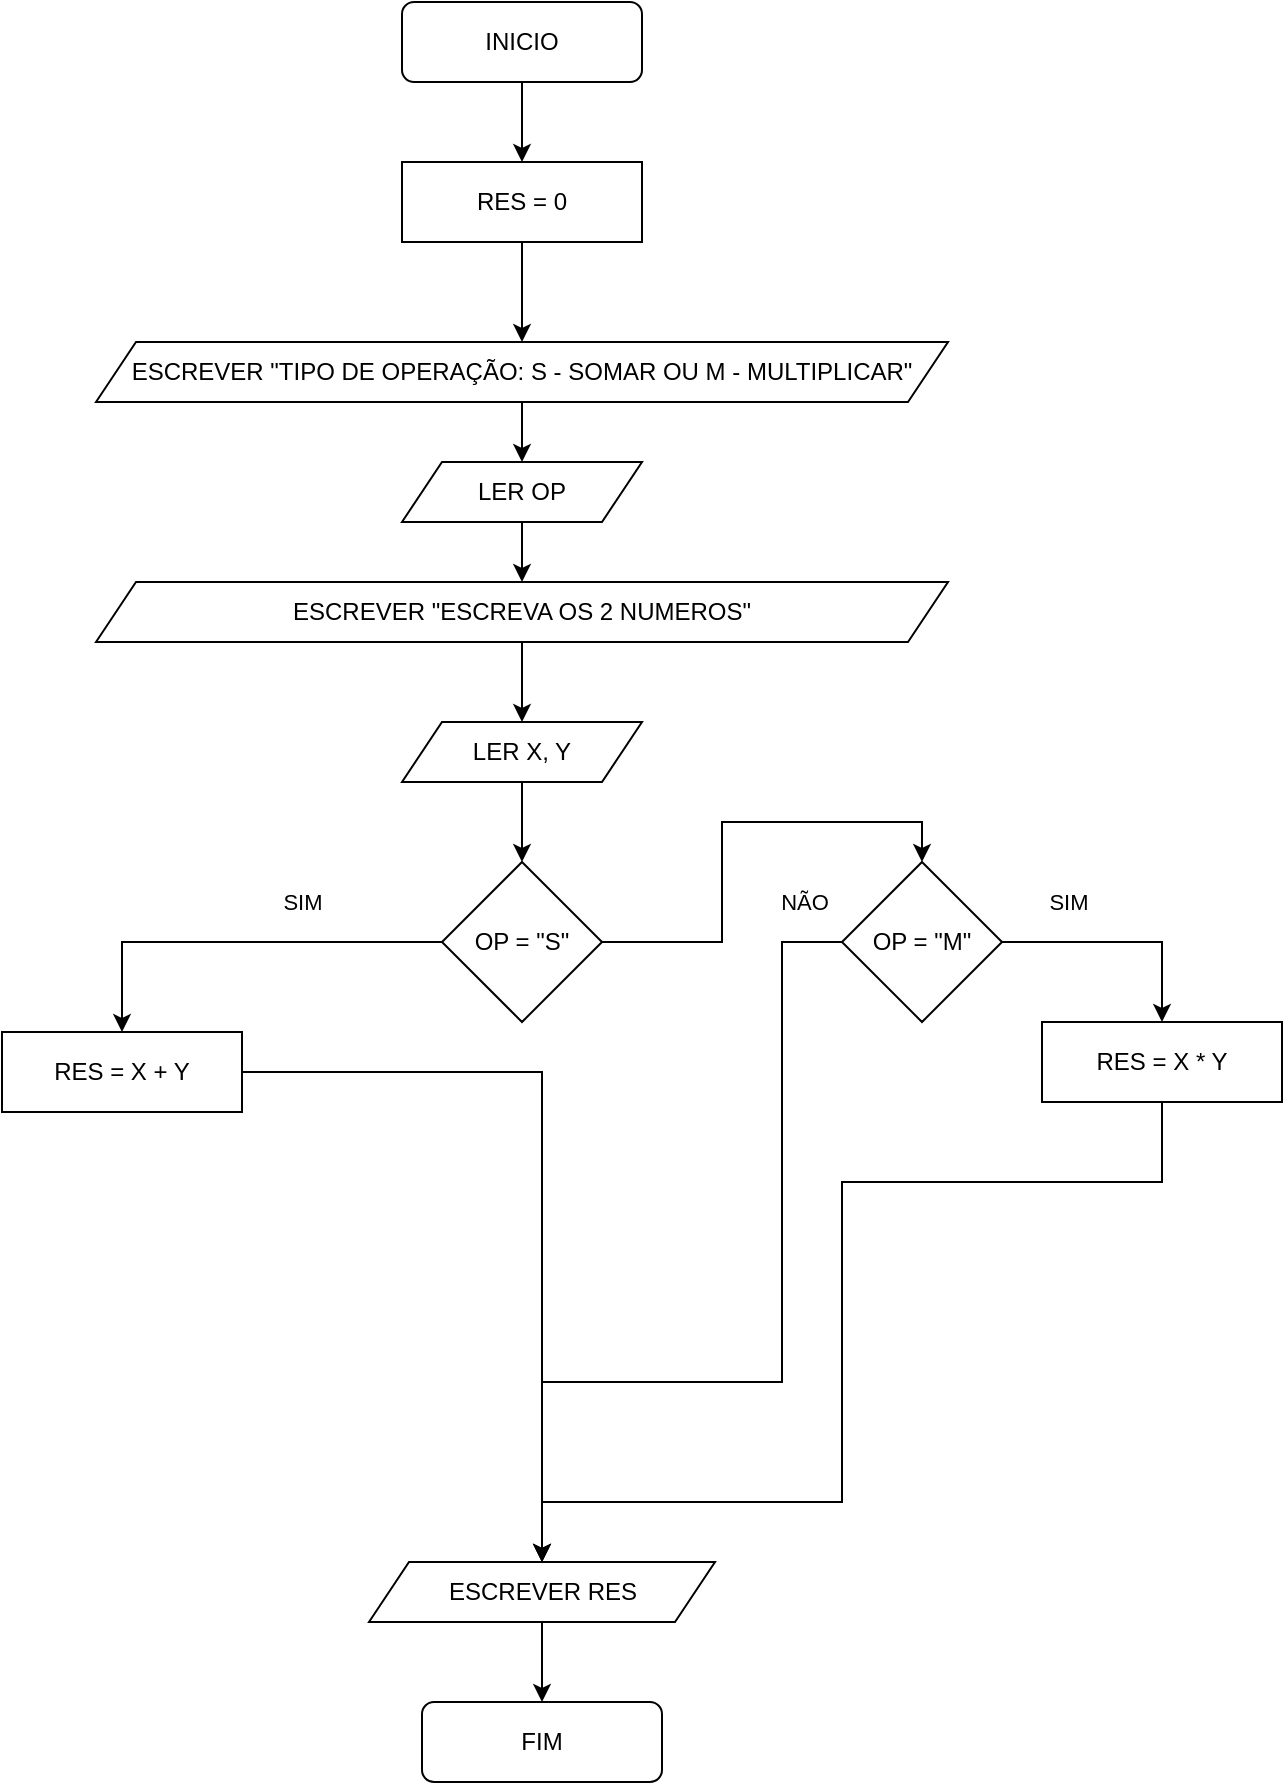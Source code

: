<mxfile version="22.0.4" type="github">
  <diagram name="Página-1" id="HD9Q4xotzghDm-tNMMPJ">
    <mxGraphModel dx="1420" dy="776" grid="1" gridSize="10" guides="1" tooltips="1" connect="1" arrows="1" fold="1" page="1" pageScale="1" pageWidth="827" pageHeight="1169" math="0" shadow="0">
      <root>
        <mxCell id="0" />
        <mxCell id="1" parent="0" />
        <mxCell id="HDJmTFVf4dIkVrv0QTnX-12" style="edgeStyle=orthogonalEdgeStyle;rounded=0;orthogonalLoop=1;jettySize=auto;html=1;entryX=0.5;entryY=0;entryDx=0;entryDy=0;" edge="1" parent="1" source="HDJmTFVf4dIkVrv0QTnX-1" target="HDJmTFVf4dIkVrv0QTnX-5">
          <mxGeometry relative="1" as="geometry" />
        </mxCell>
        <mxCell id="HDJmTFVf4dIkVrv0QTnX-1" value="INICIO" style="rounded=1;whiteSpace=wrap;html=1;" vertex="1" parent="1">
          <mxGeometry x="370" y="50" width="120" height="40" as="geometry" />
        </mxCell>
        <mxCell id="HDJmTFVf4dIkVrv0QTnX-2" value="FIM" style="rounded=1;whiteSpace=wrap;html=1;" vertex="1" parent="1">
          <mxGeometry x="380" y="900" width="120" height="40" as="geometry" />
        </mxCell>
        <mxCell id="HDJmTFVf4dIkVrv0QTnX-13" style="edgeStyle=orthogonalEdgeStyle;rounded=0;orthogonalLoop=1;jettySize=auto;html=1;entryX=0.5;entryY=0;entryDx=0;entryDy=0;" edge="1" parent="1" source="HDJmTFVf4dIkVrv0QTnX-5" target="HDJmTFVf4dIkVrv0QTnX-8">
          <mxGeometry relative="1" as="geometry" />
        </mxCell>
        <mxCell id="HDJmTFVf4dIkVrv0QTnX-5" value="RES = 0" style="rounded=0;whiteSpace=wrap;html=1;" vertex="1" parent="1">
          <mxGeometry x="370" y="130" width="120" height="40" as="geometry" />
        </mxCell>
        <mxCell id="HDJmTFVf4dIkVrv0QTnX-14" style="edgeStyle=orthogonalEdgeStyle;rounded=0;orthogonalLoop=1;jettySize=auto;html=1;entryX=0.5;entryY=0;entryDx=0;entryDy=0;" edge="1" parent="1" source="HDJmTFVf4dIkVrv0QTnX-8" target="HDJmTFVf4dIkVrv0QTnX-9">
          <mxGeometry relative="1" as="geometry" />
        </mxCell>
        <mxCell id="HDJmTFVf4dIkVrv0QTnX-8" value="ESCREVER &quot;TIPO DE OPERAÇÃO: S - SOMAR OU M - MULTIPLICAR&quot;" style="shape=parallelogram;perimeter=parallelogramPerimeter;whiteSpace=wrap;html=1;fixedSize=1;" vertex="1" parent="1">
          <mxGeometry x="217" y="220" width="426" height="30" as="geometry" />
        </mxCell>
        <mxCell id="HDJmTFVf4dIkVrv0QTnX-15" style="edgeStyle=orthogonalEdgeStyle;rounded=0;orthogonalLoop=1;jettySize=auto;html=1;" edge="1" parent="1" source="HDJmTFVf4dIkVrv0QTnX-9" target="HDJmTFVf4dIkVrv0QTnX-11">
          <mxGeometry relative="1" as="geometry" />
        </mxCell>
        <mxCell id="HDJmTFVf4dIkVrv0QTnX-9" value="LER OP" style="shape=parallelogram;perimeter=parallelogramPerimeter;whiteSpace=wrap;html=1;fixedSize=1;" vertex="1" parent="1">
          <mxGeometry x="370" y="280" width="120" height="30" as="geometry" />
        </mxCell>
        <mxCell id="HDJmTFVf4dIkVrv0QTnX-22" style="edgeStyle=orthogonalEdgeStyle;rounded=0;orthogonalLoop=1;jettySize=auto;html=1;entryX=0.5;entryY=0;entryDx=0;entryDy=0;" edge="1" parent="1" source="HDJmTFVf4dIkVrv0QTnX-11" target="HDJmTFVf4dIkVrv0QTnX-21">
          <mxGeometry relative="1" as="geometry" />
        </mxCell>
        <mxCell id="HDJmTFVf4dIkVrv0QTnX-11" value="ESCREVER &quot;ESCREVA OS 2 NUMEROS&quot;" style="shape=parallelogram;perimeter=parallelogramPerimeter;whiteSpace=wrap;html=1;fixedSize=1;" vertex="1" parent="1">
          <mxGeometry x="217" y="340" width="426" height="30" as="geometry" />
        </mxCell>
        <mxCell id="HDJmTFVf4dIkVrv0QTnX-19" style="edgeStyle=orthogonalEdgeStyle;rounded=0;orthogonalLoop=1;jettySize=auto;html=1;exitX=0;exitY=0.5;exitDx=0;exitDy=0;entryX=0.5;entryY=0;entryDx=0;entryDy=0;" edge="1" parent="1" source="HDJmTFVf4dIkVrv0QTnX-16" target="HDJmTFVf4dIkVrv0QTnX-27">
          <mxGeometry relative="1" as="geometry">
            <mxPoint x="230" y="570" as="targetPoint" />
          </mxGeometry>
        </mxCell>
        <mxCell id="HDJmTFVf4dIkVrv0QTnX-36" value="SIM" style="edgeLabel;html=1;align=center;verticalAlign=middle;resizable=0;points=[];" vertex="1" connectable="0" parent="HDJmTFVf4dIkVrv0QTnX-19">
          <mxGeometry x="-0.337" y="-1" relative="1" as="geometry">
            <mxPoint x="-2" y="-19" as="offset" />
          </mxGeometry>
        </mxCell>
        <mxCell id="HDJmTFVf4dIkVrv0QTnX-74" style="edgeStyle=orthogonalEdgeStyle;rounded=0;orthogonalLoop=1;jettySize=auto;html=1;entryX=0.5;entryY=0;entryDx=0;entryDy=0;" edge="1" parent="1" source="HDJmTFVf4dIkVrv0QTnX-16" target="HDJmTFVf4dIkVrv0QTnX-53">
          <mxGeometry relative="1" as="geometry" />
        </mxCell>
        <mxCell id="HDJmTFVf4dIkVrv0QTnX-16" value="OP = &quot;S&quot;" style="rhombus;whiteSpace=wrap;html=1;" vertex="1" parent="1">
          <mxGeometry x="390" y="480" width="80" height="80" as="geometry" />
        </mxCell>
        <mxCell id="HDJmTFVf4dIkVrv0QTnX-23" style="edgeStyle=orthogonalEdgeStyle;rounded=0;orthogonalLoop=1;jettySize=auto;html=1;entryX=0.5;entryY=0;entryDx=0;entryDy=0;" edge="1" parent="1" source="HDJmTFVf4dIkVrv0QTnX-21" target="HDJmTFVf4dIkVrv0QTnX-16">
          <mxGeometry relative="1" as="geometry" />
        </mxCell>
        <mxCell id="HDJmTFVf4dIkVrv0QTnX-21" value="LER X, Y" style="shape=parallelogram;perimeter=parallelogramPerimeter;whiteSpace=wrap;html=1;fixedSize=1;" vertex="1" parent="1">
          <mxGeometry x="370" y="410" width="120" height="30" as="geometry" />
        </mxCell>
        <mxCell id="HDJmTFVf4dIkVrv0QTnX-64" style="edgeStyle=orthogonalEdgeStyle;rounded=0;orthogonalLoop=1;jettySize=auto;html=1;entryX=0.5;entryY=0;entryDx=0;entryDy=0;" edge="1" parent="1" source="HDJmTFVf4dIkVrv0QTnX-27" target="HDJmTFVf4dIkVrv0QTnX-31">
          <mxGeometry relative="1" as="geometry" />
        </mxCell>
        <mxCell id="HDJmTFVf4dIkVrv0QTnX-27" value="RES = X + Y" style="rounded=0;whiteSpace=wrap;html=1;" vertex="1" parent="1">
          <mxGeometry x="170" y="565" width="120" height="40" as="geometry" />
        </mxCell>
        <mxCell id="HDJmTFVf4dIkVrv0QTnX-35" style="edgeStyle=orthogonalEdgeStyle;rounded=0;orthogonalLoop=1;jettySize=auto;html=1;entryX=0.5;entryY=0;entryDx=0;entryDy=0;" edge="1" parent="1" source="HDJmTFVf4dIkVrv0QTnX-31" target="HDJmTFVf4dIkVrv0QTnX-2">
          <mxGeometry relative="1" as="geometry" />
        </mxCell>
        <mxCell id="HDJmTFVf4dIkVrv0QTnX-31" value="ESCREVER RES" style="shape=parallelogram;perimeter=parallelogramPerimeter;whiteSpace=wrap;html=1;fixedSize=1;" vertex="1" parent="1">
          <mxGeometry x="353.5" y="830" width="173" height="30" as="geometry" />
        </mxCell>
        <mxCell id="HDJmTFVf4dIkVrv0QTnX-59" style="edgeStyle=orthogonalEdgeStyle;rounded=0;orthogonalLoop=1;jettySize=auto;html=1;entryX=0.5;entryY=0;entryDx=0;entryDy=0;" edge="1" parent="1" source="HDJmTFVf4dIkVrv0QTnX-53" target="HDJmTFVf4dIkVrv0QTnX-58">
          <mxGeometry relative="1" as="geometry" />
        </mxCell>
        <mxCell id="HDJmTFVf4dIkVrv0QTnX-62" value="SIM" style="edgeLabel;html=1;align=center;verticalAlign=middle;resizable=0;points=[];" vertex="1" connectable="0" parent="HDJmTFVf4dIkVrv0QTnX-59">
          <mxGeometry x="-0.527" y="1" relative="1" as="geometry">
            <mxPoint x="4" y="-19" as="offset" />
          </mxGeometry>
        </mxCell>
        <mxCell id="HDJmTFVf4dIkVrv0QTnX-69" style="edgeStyle=orthogonalEdgeStyle;rounded=0;orthogonalLoop=1;jettySize=auto;html=1;entryX=0.5;entryY=0;entryDx=0;entryDy=0;" edge="1" parent="1" source="HDJmTFVf4dIkVrv0QTnX-53" target="HDJmTFVf4dIkVrv0QTnX-31">
          <mxGeometry relative="1" as="geometry">
            <mxPoint x="570" y="770" as="targetPoint" />
            <Array as="points">
              <mxPoint x="560" y="520" />
              <mxPoint x="560" y="740" />
              <mxPoint x="440" y="740" />
            </Array>
          </mxGeometry>
        </mxCell>
        <mxCell id="HDJmTFVf4dIkVrv0QTnX-70" value="NÃO" style="edgeLabel;html=1;align=center;verticalAlign=middle;resizable=0;points=[];" vertex="1" connectable="0" parent="HDJmTFVf4dIkVrv0QTnX-69">
          <mxGeometry x="-0.928" y="-1" relative="1" as="geometry">
            <mxPoint x="-3" y="-19" as="offset" />
          </mxGeometry>
        </mxCell>
        <mxCell id="HDJmTFVf4dIkVrv0QTnX-53" value="OP = &quot;M&quot;" style="rhombus;whiteSpace=wrap;html=1;" vertex="1" parent="1">
          <mxGeometry x="590" y="480" width="80" height="80" as="geometry" />
        </mxCell>
        <mxCell id="HDJmTFVf4dIkVrv0QTnX-71" style="edgeStyle=orthogonalEdgeStyle;rounded=0;orthogonalLoop=1;jettySize=auto;html=1;entryX=0.5;entryY=0;entryDx=0;entryDy=0;" edge="1" parent="1" source="HDJmTFVf4dIkVrv0QTnX-58" target="HDJmTFVf4dIkVrv0QTnX-31">
          <mxGeometry relative="1" as="geometry">
            <mxPoint x="600" y="800" as="targetPoint" />
            <Array as="points">
              <mxPoint x="750" y="640" />
              <mxPoint x="590" y="640" />
              <mxPoint x="590" y="800" />
              <mxPoint x="440" y="800" />
            </Array>
          </mxGeometry>
        </mxCell>
        <mxCell id="HDJmTFVf4dIkVrv0QTnX-58" value="RES = X * Y" style="rounded=0;whiteSpace=wrap;html=1;" vertex="1" parent="1">
          <mxGeometry x="690" y="560" width="120" height="40" as="geometry" />
        </mxCell>
      </root>
    </mxGraphModel>
  </diagram>
</mxfile>
